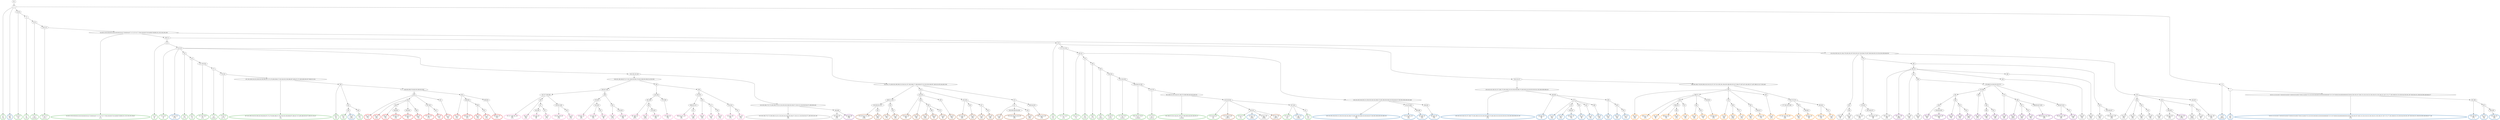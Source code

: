 digraph T {
	{
		rank=same
		363 [penwidth=3,colorscheme=set19,color=3,label="0_P\nP\n7.6%"]
		361 [penwidth=3,colorscheme=set19,color=3,label="2;4;5;6_P\nP\n1.8%"]
		359 [penwidth=3,colorscheme=set19,color=3,label="9_P\nP\n1.9%"]
		357 [penwidth=3,colorscheme=set19,color=3,label="13;15_P\nP\n0.0044%"]
		355 [penwidth=3,colorscheme=set19,color=3,label="19;21;22_P\nP\n0.041%"]
		353 [penwidth=3,colorscheme=set19,color=3,label="25;29;31;33;35;38;40;42;43;45;48;49;50;54;57;58;60;64;67;71;72;73;75;77;79;81;83;85;87;91;94;96;97;98;99;101;102;104;105;106_P\nP\n4.1%"]
		350 [penwidth=3,colorscheme=set19,color=3,label="112_P\nP\n3%"]
		348 [penwidth=3,colorscheme=set19,color=3,label="115;118_P\nP\n4%"]
		346 [penwidth=3,colorscheme=set19,color=3,label="125_P\nP\n0.17%"]
		344 [penwidth=3,colorscheme=set19,color=3,label="132_P\nP\n1.1%"]
		342 [penwidth=3,colorscheme=set19,color=3,label="137;156;159_P\nP\n0.3%"]
		340 [penwidth=3,colorscheme=set19,color=3,label="171_P\nP\n0.045%"]
		338 [penwidth=3,colorscheme=set19,color=3,label="176;181_P\nP\n0.077%"]
		336 [penwidth=3,colorscheme=set19,color=3,label="187;191;200;218;225;236;243;256;260;267;272;276;280;296;317;332;345;352;359;366;387;408;447;472;480;488;500;507;508;521;524_P\nP\n7.9%"]
		334 [penwidth=3,colorscheme=set19,color=3,label="536_P\nP\n10%"]
		331 [penwidth=3,colorscheme=set19,color=3,label="550_P\nP\n7.6%"]
		329 [penwidth=3,colorscheme=set19,color=3,label="565_P\nP\n7.1%"]
		327 [penwidth=3,colorscheme=set19,color=3,label="114_P\nP\n3.5%"]
		325 [penwidth=3,colorscheme=set19,color=3,label="117;121;124_P\nP\n4.4%"]
		323 [penwidth=3,colorscheme=set19,color=3,label="135;141_P\nP\n1.2%"]
		321 [penwidth=3,colorscheme=set19,color=3,label="153_P\nP\n0.22%"]
		319 [penwidth=3,colorscheme=set19,color=3,label="160_P\nP\n0.17%"]
		317 [penwidth=3,colorscheme=set19,color=3,label="180_P\nP\n0.065%"]
		315 [penwidth=3,colorscheme=set19,color=3,label="193;204_P\nP\n0.035%"]
		313 [penwidth=3,colorscheme=set19,color=3,label="211;220;229_P\nP\n0.0044%"]
		311 [penwidth=3,colorscheme=set19,color=3,label="239;246;252;258_P\nP\n0.00088%"]
		309 [penwidth=3,colorscheme=set19,color=3,label="274;278_P\nP\n0.0022%"]
		307 [penwidth=3,colorscheme=set19,color=3,label="301;308;315;331;344;351;365;373;386;398;446;463;494;501_P\nP\n0.0049%"]
		305 [penwidth=3,colorscheme=set19,color=3,label="513;519;520_P\nP\n13%"]
		303 [penwidth=3,colorscheme=set19,color=3,label="525;531_P\nP\n11%"]
		301 [penwidth=3,colorscheme=set19,color=3,label="537;543_P\nP\n3.9%"]
		299 [penwidth=3,colorscheme=set19,color=3,label="551_P\nP\n5.5%"]
		298 [penwidth=3,colorscheme=set19,color=2,label="0_M1\nM1\n1.8%"]
		296 [penwidth=3,colorscheme=set19,color=2,label="1;3_M1\nM1\n0.0033%"]
		294 [penwidth=3,colorscheme=set19,color=2,label="7_M1\nM1\n1.4%"]
		292 [penwidth=3,colorscheme=set19,color=2,label="8;10;11;12;14;16;17;18;20;23;24;26;27;28;30;32;34;36;37;39;41;44;46;47;51;52;53;55;56;59;61;62;63;65;66;68;69;70;74;76;78;80;82;84;86;88;89;90;92;93;95;100;103;107;108;113;116;119;122;126;128;131;133;138;147;167;172;177;182;188;201;215;226;244;250;261;297;300;304;321;338;343;363;448;464;477_M1\nM1\n3.1%"]
		290 [penwidth=3,colorscheme=set19,color=2,label="481;489_M1\nM1\n4.7%"]
		288 [penwidth=3,colorscheme=set19,color=2,label="502_M1\nM1\n1.9%"]
		286 [penwidth=3,colorscheme=set19,color=2,label="505;509_M1\nM1\n5.8%"]
		285 [penwidth=3,colorscheme=set19,color=2,label="115;118_M1\nM1\n0.12%"]
		284 [penwidth=3,colorscheme=set19,color=2,label="550_M1\nM1\n0.031%"]
		282 [penwidth=3,colorscheme=set19,color=2,label="150;154;185;194;205;212;230;233;240;245;268;273;285;289;293;306;316;328;340;347;358;385;396;406;450;466_M1\nM1\n2.1%"]
		280 [penwidth=3,colorscheme=set19,color=2,label="474;479;485_M1\nM1\n1.4%"]
		278 [penwidth=3,colorscheme=set19,color=2,label="493;498_M1\nM1\n9.1%"]
		276 [penwidth=3,colorscheme=set19,color=2,label="484;492_M1\nM1\n5.7%"]
		275 [penwidth=3,colorscheme=set19,color=2,label="525;531_M1\nM1\n0.085%"]
		274 [penwidth=3,colorscheme=set19,color=2,label="537;543_M1\nM1\n0.049%"]
		271 [penwidth=3,colorscheme=set19,color=2,label="129;140;145;149;152;157;169;173;184;198;210;223;228;238;266;275;283;295;310;318;323;333;341;355;360;388;399;423_M1\nM1\n3.1%"]
		269 [penwidth=3,colorscheme=set19,color=2,label="449;465_M1\nM1\n4%"]
		267 [penwidth=3,colorscheme=set19,color=2,label="473_M1\nM1\n2.9%"]
		265 [penwidth=3,colorscheme=set19,color=2,label="478_M1\nM1\n4.5%"]
		263 [penwidth=3,colorscheme=set19,color=2,label="483;497_M1\nM1\n7.5%"]
		261 [penwidth=3,colorscheme=set19,color=2,label="482_M1\nM1\n8%"]
		259 [penwidth=3,colorscheme=set19,color=2,label="491_M1\nM1\n12%"]
		257 [penwidth=3,colorscheme=set19,color=2,label="496_M1\nM1\n6.3%"]
		255 [penwidth=3,colorscheme=set19,color=2,label="490_M1\nM1\n4.2%"]
		253 [penwidth=3,colorscheme=set19,color=2,label="495_M1\nM1\n3.8%"]
		251 [penwidth=3,colorscheme=set19,color=2,label="503_M1\nM1\n6.7%"]
		246 [penwidth=3,colorscheme=set19,color=8,label="357;377;383;392_M2\nM2\n3.1%"]
		244 [penwidth=3,colorscheme=set19,color=8,label="403_M2\nM2\n4.4%"]
		241 [penwidth=3,colorscheme=set19,color=8,label="432;438_M2\nM2\n8%"]
		239 [penwidth=3,colorscheme=set19,color=8,label="437_M2\nM2\n6.7%"]
		237 [penwidth=3,colorscheme=set19,color=8,label="416;431;436_M2\nM2\n2.2%"]
		235 [penwidth=3,colorscheme=set19,color=8,label="453_M2\nM2\n5.3%"]
		232 [penwidth=3,colorscheme=set19,color=8,label="376;391_M2\nM2\n4.9%"]
		230 [penwidth=3,colorscheme=set19,color=8,label="415;430_M2\nM2\n2.2%"]
		228 [penwidth=3,colorscheme=set19,color=8,label="452_M2\nM2\n6%"]
		226 [penwidth=3,colorscheme=set19,color=8,label="402_M2\nM2\n0.12%"]
		224 [penwidth=3,colorscheme=set19,color=8,label="414;429_M2\nM2\n5.8%"]
		220 [penwidth=3,colorscheme=set19,color=8,label="361;368_M2\nM2\n0.87%"]
		218 [penwidth=3,colorscheme=set19,color=8,label="382_M2\nM2\n0.82%"]
		216 [penwidth=3,colorscheme=set19,color=8,label="413;428_M2\nM2\n5.8%"]
		214 [penwidth=3,colorscheme=set19,color=8,label="375;390_M2\nM2\n7.2%"]
		210 [penwidth=3,colorscheme=set19,color=8,label="389;401;412_M2\nM2\n1.8%"]
		208 [penwidth=3,colorscheme=set19,color=8,label="427_M2\nM2\n8.8%"]
		206 [penwidth=3,colorscheme=set19,color=8,label="400_M2\nM2\n5.2%"]
		204 [penwidth=3,colorscheme=set19,color=8,label="411_M2\nM2\n7.3%"]
		202 [penwidth=3,colorscheme=set19,color=8,label="426_M2\nM2\n5.7%"]
		200 [penwidth=3,colorscheme=set19,color=8,label="410;425_M2\nM2\n2.7%"]
		198 [penwidth=3,colorscheme=set19,color=8,label="451_M2\nM2\n5.2%"]
		196 [penwidth=3,colorscheme=set19,color=9,label="155;163;166;170;175;190;208;214;221;224;235;242;249;255;259;271;291;311;319;329;354;371;380;395;434_M3\nM3\n1.9%"]
		194 [penwidth=3,colorscheme=set19,color=9,label="443;460_M3\nM3\n6.2%"]
		193 [penwidth=3,colorscheme=set19,color=9,label="525;531_M3\nM3\n0.046%"]
		190 [penwidth=3,colorscheme=set19,color=9,label="362_M3\nM3\n2%"]
		188 [penwidth=3,colorscheme=set19,color=9,label="394_M3\nM3\n5.6%"]
		185 [penwidth=3,colorscheme=set19,color=9,label="379;422_M3\nM3\n4.3%"]
		183 [penwidth=3,colorscheme=set19,color=9,label="442;459;470_M3\nM3\n6%"]
		180 [penwidth=3,colorscheme=set19,color=9,label="405;421_M3\nM3\n5.8%"]
		178 [penwidth=3,colorscheme=set19,color=9,label="441_M3\nM3\n3.4%"]
		176 [penwidth=3,colorscheme=set19,color=9,label="469_M3\nM3\n5%"]
		174 [penwidth=3,colorscheme=set19,color=9,label="458_M3\nM3\n5.1%"]
		172 [penwidth=3,colorscheme=set19,color=9,label="468_M3\nM3\n5.9%"]
		170 [penwidth=3,colorscheme=set19,color=9,label="420_M3\nM3\n2.9%"]
		168 [penwidth=3,colorscheme=set19,color=9,label="433;440;457_M3\nM3\n6.8%"]
		166 [penwidth=3,colorscheme=set19,color=9,label="378_M3\nM3\n3.2%"]
		164 [penwidth=3,colorscheme=set19,color=9,label="384_M3\nM3\n2.9%"]
		162 [penwidth=3,colorscheme=set19,color=9,label="404_M3\nM3\n3.8%"]
		160 [penwidth=3,colorscheme=set19,color=9,label="419_M3\nM3\n7.9%"]
		158 [penwidth=3,colorscheme=set19,color=9,label="418_M3\nM3\n4.2%"]
		156 [penwidth=3,colorscheme=set19,color=9,label="439;456_M3\nM3\n5.4%"]
		154 [penwidth=3,colorscheme=set19,color=9,label="455_M3\nM3\n0.016%"]
		152 [penwidth=3,colorscheme=set19,color=9,label="475_M3\nM3\n5%"]
		150 [penwidth=3,colorscheme=set19,color=9,label="454;467_M3\nM3\n6.4%"]
		146 [penwidth=3,colorscheme=set19,color=7,label="523;530;541;557_M4\nM4\n0.49%"]
		144 [penwidth=3,colorscheme=set19,color=7,label="562_M4\nM4\n6.5%"]
		142 [penwidth=3,colorscheme=set19,color=7,label="534_M4\nM4\n1.7%"]
		140 [penwidth=3,colorscheme=set19,color=7,label="561_M4\nM4\n5.9%"]
		137 [penwidth=3,colorscheme=set19,color=7,label="518;529_M4\nM4\n12%"]
		135 [penwidth=3,colorscheme=set19,color=7,label="548_M4\nM4\n7.6%"]
		133 [penwidth=3,colorscheme=set19,color=7,label="560_M4\nM4\n0.45%"]
		131 [penwidth=3,colorscheme=set19,color=7,label="566_M4\nM4\n5%"]
		129 [penwidth=3,colorscheme=set19,color=7,label="570_M4\nM4\n6%"]
		127 [penwidth=3,colorscheme=set19,color=7,label="556_M4\nM4\n7.3%"]
		125 [penwidth=3,colorscheme=set19,color=7,label="522;528_M4\nM4\n6.6%"]
		123 [penwidth=3,colorscheme=set19,color=7,label="540_M4\nM4\n6.3%"]
		121 [penwidth=3,colorscheme=set19,color=7,label="547_M4\nM4\n3.4%"]
		119 [penwidth=3,colorscheme=set19,color=7,label="555_M4\nM4\n6.8%"]
		116 [penwidth=3,colorscheme=set19,color=7,label="527_M4\nM4\n3.5%"]
		114 [penwidth=3,colorscheme=set19,color=7,label="533;539;546;554;559_M4\nM4\n5.8%"]
		112 [penwidth=3,colorscheme=set19,color=7,label="545_M4\nM4\n8.8%"]
		110 [penwidth=3,colorscheme=set19,color=7,label="538;544;553_M4\nM4\n5.3%"]
		109 [penwidth=3,colorscheme=set19,color=7,label="513;519;520_M4\nM4\n0.0021%"]
		108 [penwidth=3,colorscheme=set19,color=7,label="525;531_M4\nM4\n0.0021%"]
		105 [penwidth=3,colorscheme=set19,color=5,label="563_M5\nM5\n4.9%"]
		103 [penwidth=3,colorscheme=set19,color=5,label="568;571_M5\nM5\n3.1%"]
		101 [penwidth=3,colorscheme=set19,color=5,label="582_M5\nM5\n8%"]
		99 [penwidth=3,colorscheme=set19,color=5,label="606;614_M5\nM5\n1.3%"]
		97 [penwidth=3,colorscheme=set19,color=5,label="630_M5\nM5\n5.1%"]
		95 [penwidth=3,colorscheme=set19,color=5,label="613_M5\nM5\n12%"]
		93 [penwidth=3,colorscheme=set19,color=5,label="605_M5\nM5\n2.9%"]
		91 [penwidth=3,colorscheme=set19,color=5,label="619_M5\nM5\n7%"]
		89 [penwidth=3,colorscheme=set19,color=5,label="618;626_M5\nM5\n5.5%"]
		87 [penwidth=3,colorscheme=set19,color=5,label="578_M5\nM5\n3.6%"]
		85 [penwidth=3,colorscheme=set19,color=5,label="596_M5\nM5\n0.59%"]
		83 [penwidth=3,colorscheme=set19,color=5,label="617_M5\nM5\n5.3%"]
		81 [penwidth=3,colorscheme=set19,color=5,label="595_M5\nM5\n1.8%"]
		79 [penwidth=3,colorscheme=set19,color=5,label="604;612_M5\nM5\n5.7%"]
		77 [penwidth=3,colorscheme=set19,color=5,label="603_M5\nM5\n8.1%"]
		74 [penwidth=3,colorscheme=set19,color=5,label="577;581;587;594_M5\nM5\n6.8%"]
		72 [penwidth=3,colorscheme=set19,color=5,label="586_M5\nM5\n1.8%"]
		70 [penwidth=3,colorscheme=set19,color=5,label="593;602_M5\nM5\n8%"]
		68 [penwidth=3,colorscheme=set19,color=5,label="592;601_M5\nM5\n2.5%"]
		66 [penwidth=3,colorscheme=set19,color=5,label="611_M5\nM5\n5.3%"]
		65 [penwidth=3,colorscheme=set19,color=4,label="443;460_M6\nM6\n4.7%"]
		64 [penwidth=3,colorscheme=set19,color=4,label="405;421_M6\nM6\n0.026%"]
		59 [penwidth=3,colorscheme=set19,color=4,label="590_M6\nM6\n11%"]
		57 [penwidth=3,colorscheme=set19,color=4,label="616;624;628_M6\nM6\n7.4%"]
		55 [penwidth=3,colorscheme=set19,color=4,label="599_M6\nM6\n7.7%"]
		53 [penwidth=3,colorscheme=set19,color=4,label="610_M6\nM6\n2.5%"]
		51 [penwidth=3,colorscheme=set19,color=4,label="623_M6\nM6\n6.7%"]
		49 [penwidth=3,colorscheme=set19,color=4,label="589_M6\nM6\n8.1%"]
		46 [penwidth=3,colorscheme=set19,color=4,label="609_M6\nM6\n7.3%"]
		44 [penwidth=3,colorscheme=set19,color=4,label="622_M6\nM6\n6.9%"]
		42 [penwidth=3,colorscheme=set19,color=4,label="579_M6\nM6\n4.9%"]
		40 [penwidth=3,colorscheme=set19,color=4,label="588_M6\nM6\n0.091%"]
		38 [penwidth=3,colorscheme=set19,color=4,label="597_M6\nM6\n8.6%"]
		36 [penwidth=3,colorscheme=set19,color=4,label="621_M6\nM6\n7.8%"]
		34 [penwidth=3,colorscheme=set19,color=4,label="608;620;627;632_M6\nM6\n6.5%"]
		32 [penwidth=3,colorscheme=set19,color=4,label="583;607;615_M6\nM6\n4.8%"]
		30 [penwidth=3,colorscheme=set19,color=4,label="631_M6\nM6\n5.1%"]
		29 [penwidth=3,colorscheme=set19,color=4,label="439;456_M6\nM6\n0.019%"]
		26 [penwidth=3,colorscheme=set19,color=1,label="633_M7\nM7\n7.1%"]
		24 [penwidth=3,colorscheme=set19,color=1,label="635_M7\nM7\n6.9%"]
		22 [penwidth=3,colorscheme=set19,color=1,label="638_M7\nM7\n1.4%"]
		20 [penwidth=3,colorscheme=set19,color=1,label="644;650_M7\nM7\n6.6%"]
		18 [penwidth=3,colorscheme=set19,color=1,label="643;649_M7\nM7\n10%"]
		16 [penwidth=3,colorscheme=set19,color=1,label="648_M7\nM7\n7.2%"]
		14 [penwidth=3,colorscheme=set19,color=1,label="637;642_M7\nM7\n4.1%"]
		12 [penwidth=3,colorscheme=set19,color=1,label="647_M7\nM7\n7.1%"]
		10 [penwidth=3,colorscheme=set19,color=1,label="641_M7\nM7\n13%"]
		8 [penwidth=3,colorscheme=set19,color=1,label="634_M7\nM7\n9.2%"]
		6 [penwidth=3,colorscheme=set19,color=1,label="636;640_M7\nM7\n8.4%"]
		4 [penwidth=3,colorscheme=set19,color=1,label="646_M7\nM7\n5.6%"]
		2 [penwidth=3,colorscheme=set19,color=1,label="651_M7\nM7\n6.4%"]
		0 [penwidth=3,colorscheme=set19,color=1,label="639;645_M7\nM7\n6.7%"]
	}
	365 [label="GL"]
	364 [label="0"]
	362 [label="2;4;5;6"]
	360 [label="9"]
	358 [label="13;15"]
	356 [label="19;21;22"]
	354 [label="25;29;31;33;35;38;40;42;43;45;48;49;50;54;57;58;60;64;67;71;72;73;75;77;79;81;83;85;87;91;94;96;97;98;99;101;102;104;105;106"]
	352 [label="109;111"]
	351 [label="112"]
	349 [label="115;118"]
	347 [label="125"]
	345 [label="132"]
	343 [label="137;156;159"]
	341 [label="171"]
	339 [label="176;181"]
	337 [label="187;191;200;218;225;236;243;256;260;267;272;276;280;296;317;332;345;352;359;366;387;408;447;472;480;488;500;507;508;521;524"]
	335 [label="536"]
	333 [label="542"]
	332 [label="550"]
	330 [label="565"]
	328 [label="114"]
	326 [label="117;121;124"]
	324 [label="135;141"]
	322 [label="153"]
	320 [label="160"]
	318 [label="180"]
	316 [label="193;204"]
	314 [label="211;220;229"]
	312 [label="239;246;252;258"]
	310 [label="274;278"]
	308 [label="301;308;315;331;344;351;365;373;386;398;446;463;494;501"]
	306 [label="513;519;520"]
	304 [label="525;531"]
	302 [label="537;543"]
	300 [label="551"]
	297 [label="1;3"]
	295 [label="7"]
	293 [label="8;10;11;12;14;16;17;18;20;23;24;26;27;28;30;32;34;36;37;39;41;44;46;47;51;52;53;55;56;59;61;62;63;65;66;68;69;70;74;76;78;80;82;84;86;88;89;90;92;93;95;100;103;107;108;113;116;119;122;126;128;131;133;138;147;167;172;177;182;188;201;215;226;244;250;261;297;300;304;321;338;343;363;448;464;477"]
	291 [label="481;489"]
	289 [label="502"]
	287 [label="505;509"]
	283 [label="150;154;185;194;205;212;230;233;240;245;268;273;285;289;293;306;316;328;340;347;358;385;396;406;450;466"]
	281 [label="474;479;485"]
	279 [label="493;498"]
	277 [label="484;492"]
	273 [label="120;123;127"]
	272 [label="129;140;145;149;152;157;169;173;184;198;210;223;228;238;266;275;283;295;310;318;323;333;341;355;360;388;399;423"]
	270 [label="449;465"]
	268 [label="473"]
	266 [label="478"]
	264 [label="483;497"]
	262 [label="482"]
	260 [label="491"]
	258 [label="496"]
	256 [label="490"]
	254 [label="495"]
	252 [label="503"]
	250 [label="130;136;143;146"]
	249 [label="158;162;186;196;207;217;231;248;254;265;279;282;288;303;309;314;320;326"]
	248 [label="330;337;350"]
	247 [label="357;377;383;392"]
	245 [label="403"]
	243 [label="417"]
	242 [label="432;438"]
	240 [label="437"]
	238 [label="416;431;436"]
	236 [label="453"]
	234 [label="369"]
	233 [label="376;391"]
	231 [label="415;430"]
	229 [label="452"]
	227 [label="402"]
	225 [label="414;429"]
	223 [label="336"]
	222 [label="342;356"]
	221 [label="361;368"]
	219 [label="382"]
	217 [label="413;428"]
	215 [label="375;390"]
	213 [label="349"]
	212 [label="374;381"]
	211 [label="389;401;412"]
	209 [label="427"]
	207 [label="400"]
	205 [label="411"]
	203 [label="426"]
	201 [label="410;425"]
	199 [label="451"]
	197 [label="155;163;166;170;175;190;208;214;221;224;235;242;249;255;259;271;291;311;319;329;354;371;380;395;434"]
	195 [label="443;460"]
	192 [label="110;134;139;144;151;164;178;183;192;197;202;232;247;253;264;270;287;290;294;302;313;324;334;339;346;353"]
	191 [label="362"]
	189 [label="394"]
	187 [label="370"]
	186 [label="379;422"]
	184 [label="442;459;470"]
	182 [label="393"]
	181 [label="405;421"]
	179 [label="441"]
	177 [label="469"]
	175 [label="458"]
	173 [label="468"]
	171 [label="420"]
	169 [label="433;440;457"]
	167 [label="378"]
	165 [label="384"]
	163 [label="404"]
	161 [label="419"]
	159 [label="418"]
	157 [label="439;456"]
	155 [label="455"]
	153 [label="475"]
	151 [label="454;467"]
	149 [label="142;161;174;189;195;199;206;213;234;241;257;263;269;277;286;299;307;312;325;335;348;367;409;424;435;444;461;504"]
	148 [label="506;511;516"]
	147 [label="523;530;541;557"]
	145 [label="562"]
	143 [label="534"]
	141 [label="561"]
	139 [label="510"]
	138 [label="518;529"]
	136 [label="548"]
	134 [label="560"]
	132 [label="566"]
	130 [label="570"]
	128 [label="556"]
	126 [label="522;528"]
	124 [label="540"]
	122 [label="547"]
	120 [label="555"]
	118 [label="515"]
	117 [label="527"]
	115 [label="533;539;546;554;559"]
	113 [label="545"]
	111 [label="538;544;553"]
	107 [label="148;165;168;179;203;209;216;219;222;227;237;251;262;281;284;292;298;305;322;327;364;372;397;407;445;462;471;487;499;512;517;535;549"]
	106 [label="563"]
	104 [label="568;571"]
	102 [label="582"]
	100 [label="606;614"]
	98 [label="630"]
	96 [label="613"]
	94 [label="605"]
	92 [label="619"]
	90 [label="618;626"]
	88 [label="578"]
	86 [label="596"]
	84 [label="617"]
	82 [label="595"]
	80 [label="604;612"]
	78 [label="603"]
	76 [label="567;572;574"]
	75 [label="577;581;587;594"]
	73 [label="586"]
	71 [label="593;602"]
	69 [label="592;601"]
	67 [label="611"]
	63 [label="476;486;514;526;532;552;573"]
	62 [label="575;580"]
	61 [label="584"]
	60 [label="590"]
	58 [label="616;624;628"]
	56 [label="599"]
	54 [label="610"]
	52 [label="623"]
	50 [label="589"]
	48 [label="598"]
	47 [label="609"]
	45 [label="622"]
	43 [label="579"]
	41 [label="588"]
	39 [label="597"]
	37 [label="621"]
	35 [label="608;620;627;632"]
	33 [label="583;607;615"]
	31 [label="631"]
	28 [label="558;564;569;576;585;591;600;625;629"]
	27 [label="633"]
	25 [label="635"]
	23 [label="638"]
	21 [label="644;650"]
	19 [label="643;649"]
	17 [label="648"]
	15 [label="637;642"]
	13 [label="647"]
	11 [label="641"]
	9 [label="634"]
	7 [label="636;640"]
	5 [label="646"]
	3 [label="651"]
	1 [label="639;645"]
	365 -> 364
	364 -> 363
	364 -> 362
	364 -> 298
	364 -> 297
	362 -> 361
	362 -> 360
	360 -> 359
	360 -> 358
	358 -> 357
	358 -> 356
	356 -> 355
	356 -> 354
	354 -> 353
	354 -> 352
	354 -> 192
	352 -> 351
	352 -> 328
	351 -> 350
	351 -> 349
	349 -> 348
	349 -> 347
	349 -> 285
	349 -> 250
	349 -> 149
	347 -> 346
	347 -> 345
	345 -> 344
	345 -> 343
	343 -> 342
	343 -> 341
	341 -> 340
	341 -> 339
	339 -> 338
	339 -> 337
	337 -> 336
	337 -> 335
	335 -> 334
	335 -> 333
	335 -> 28
	333 -> 332
	333 -> 330
	332 -> 331
	332 -> 284
	330 -> 329
	328 -> 327
	328 -> 326
	328 -> 273
	326 -> 325
	326 -> 324
	324 -> 323
	324 -> 322
	324 -> 283
	322 -> 321
	322 -> 320
	320 -> 319
	320 -> 318
	318 -> 317
	318 -> 316
	316 -> 315
	316 -> 314
	314 -> 313
	314 -> 312
	312 -> 311
	312 -> 310
	310 -> 309
	310 -> 308
	308 -> 307
	308 -> 306
	306 -> 305
	306 -> 304
	306 -> 302
	306 -> 109
	304 -> 303
	304 -> 275
	304 -> 193
	304 -> 108
	302 -> 301
	302 -> 300
	302 -> 274
	300 -> 299
	297 -> 296
	297 -> 295
	295 -> 294
	295 -> 293
	293 -> 292
	293 -> 291
	291 -> 290
	291 -> 289
	289 -> 288
	289 -> 287
	287 -> 286
	283 -> 282
	283 -> 281
	283 -> 277
	281 -> 280
	281 -> 279
	279 -> 278
	277 -> 276
	273 -> 272
	273 -> 107
	272 -> 271
	272 -> 270
	270 -> 269
	270 -> 268
	270 -> 256
	268 -> 267
	268 -> 266
	268 -> 262
	268 -> 260
	268 -> 258
	266 -> 265
	266 -> 264
	264 -> 263
	262 -> 261
	260 -> 259
	258 -> 257
	256 -> 255
	256 -> 254
	254 -> 253
	254 -> 252
	252 -> 251
	250 -> 249
	250 -> 197
	249 -> 248
	249 -> 223
	248 -> 247
	248 -> 234
	247 -> 246
	247 -> 245
	247 -> 238
	245 -> 244
	245 -> 243
	243 -> 242
	243 -> 240
	242 -> 241
	240 -> 239
	238 -> 237
	238 -> 236
	236 -> 235
	234 -> 233
	234 -> 227
	233 -> 232
	233 -> 231
	231 -> 230
	231 -> 229
	229 -> 228
	227 -> 226
	227 -> 225
	225 -> 224
	223 -> 222
	223 -> 213
	222 -> 221
	222 -> 215
	221 -> 220
	221 -> 219
	219 -> 218
	219 -> 217
	217 -> 216
	215 -> 214
	213 -> 212
	213 -> 201
	212 -> 211
	212 -> 207
	211 -> 210
	211 -> 209
	209 -> 208
	207 -> 206
	207 -> 205
	205 -> 204
	205 -> 203
	203 -> 202
	201 -> 200
	201 -> 199
	199 -> 198
	197 -> 196
	197 -> 195
	195 -> 194
	195 -> 65
	192 -> 191
	192 -> 187
	192 -> 167
	191 -> 190
	191 -> 189
	189 -> 188
	187 -> 186
	187 -> 182
	186 -> 185
	186 -> 184
	184 -> 183
	182 -> 181
	182 -> 171
	181 -> 180
	181 -> 179
	181 -> 175
	181 -> 173
	181 -> 64
	179 -> 178
	179 -> 177
	177 -> 176
	177 -> 63
	175 -> 174
	173 -> 172
	171 -> 170
	171 -> 169
	169 -> 168
	167 -> 166
	167 -> 165
	167 -> 159
	167 -> 151
	165 -> 164
	165 -> 163
	163 -> 162
	163 -> 161
	161 -> 160
	159 -> 158
	159 -> 157
	159 -> 155
	157 -> 156
	157 -> 29
	155 -> 154
	155 -> 153
	153 -> 152
	151 -> 150
	149 -> 148
	149 -> 139
	149 -> 118
	148 -> 147
	148 -> 143
	147 -> 146
	147 -> 145
	145 -> 144
	143 -> 142
	143 -> 141
	141 -> 140
	139 -> 138
	139 -> 126
	138 -> 137
	138 -> 136
	138 -> 128
	136 -> 135
	136 -> 134
	134 -> 133
	134 -> 132
	134 -> 130
	132 -> 131
	130 -> 129
	128 -> 127
	126 -> 125
	126 -> 124
	126 -> 122
	124 -> 123
	122 -> 121
	122 -> 120
	120 -> 119
	118 -> 117
	118 -> 111
	117 -> 116
	117 -> 115
	117 -> 113
	115 -> 114
	113 -> 112
	111 -> 110
	107 -> 106
	107 -> 76
	106 -> 105
	106 -> 104
	106 -> 88
	106 -> 82
	106 -> 78
	104 -> 103
	104 -> 102
	104 -> 94
	104 -> 90
	102 -> 101
	102 -> 100
	102 -> 96
	100 -> 99
	100 -> 98
	98 -> 97
	96 -> 95
	94 -> 93
	94 -> 92
	92 -> 91
	90 -> 89
	88 -> 87
	88 -> 86
	86 -> 85
	86 -> 84
	84 -> 83
	82 -> 81
	82 -> 80
	80 -> 79
	78 -> 77
	76 -> 75
	76 -> 73
	76 -> 69
	75 -> 74
	73 -> 72
	73 -> 71
	71 -> 70
	69 -> 68
	69 -> 67
	67 -> 66
	63 -> 62
	63 -> 43
	63 -> 33
	62 -> 61
	62 -> 50
	62 -> 48
	61 -> 60
	61 -> 56
	60 -> 59
	60 -> 58
	58 -> 57
	56 -> 55
	56 -> 54
	54 -> 53
	54 -> 52
	52 -> 51
	50 -> 49
	48 -> 47
	48 -> 45
	47 -> 46
	45 -> 44
	43 -> 42
	43 -> 41
	41 -> 40
	41 -> 39
	41 -> 35
	39 -> 38
	39 -> 37
	37 -> 36
	35 -> 34
	33 -> 32
	33 -> 31
	31 -> 30
	28 -> 27
	28 -> 9
	27 -> 26
	27 -> 25
	27 -> 15
	27 -> 11
	25 -> 24
	25 -> 23
	25 -> 19
	25 -> 17
	23 -> 22
	23 -> 21
	21 -> 20
	19 -> 18
	17 -> 16
	15 -> 14
	15 -> 13
	13 -> 12
	11 -> 10
	9 -> 8
	9 -> 7
	9 -> 1
	7 -> 6
	7 -> 5
	5 -> 4
	5 -> 3
	3 -> 2
	1 -> 0
}
